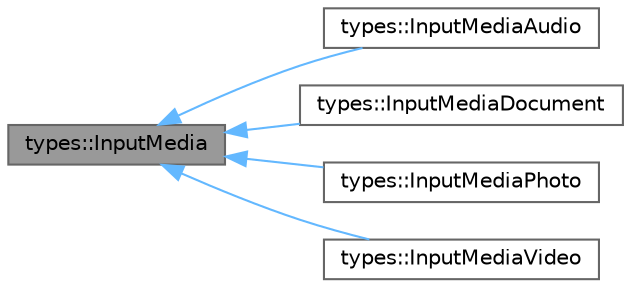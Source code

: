 digraph "types::InputMedia"
{
 // LATEX_PDF_SIZE
  bgcolor="transparent";
  edge [fontname=Helvetica,fontsize=10,labelfontname=Helvetica,labelfontsize=10];
  node [fontname=Helvetica,fontsize=10,shape=box,height=0.2,width=0.4];
  rankdir="LR";
  Node1 [id="Node000001",label="types::InputMedia",height=0.2,width=0.4,color="gray40", fillcolor="grey60", style="filled", fontcolor="black",tooltip="Class represents the content of a media message to be sent."];
  Node1 -> Node2 [id="edge1_Node000001_Node000002",dir="back",color="steelblue1",style="solid",tooltip=" "];
  Node2 [id="Node000002",label="types::InputMediaAudio",height=0.2,width=0.4,color="gray40", fillcolor="white", style="filled",URL="$classtypes_1_1InputMediaAudio.html",tooltip="Class represents an audio to be sent."];
  Node1 -> Node3 [id="edge2_Node000001_Node000003",dir="back",color="steelblue1",style="solid",tooltip=" "];
  Node3 [id="Node000003",label="types::InputMediaDocument",height=0.2,width=0.4,color="gray40", fillcolor="white", style="filled",URL="$classtypes_1_1InputMediaDocument.html",tooltip="Class represents a document to be sent."];
  Node1 -> Node4 [id="edge3_Node000001_Node000004",dir="back",color="steelblue1",style="solid",tooltip=" "];
  Node4 [id="Node000004",label="types::InputMediaPhoto",height=0.2,width=0.4,color="gray40", fillcolor="white", style="filled",URL="$classtypes_1_1InputMediaPhoto.html",tooltip="Class represents a photo to be sent."];
  Node1 -> Node5 [id="edge4_Node000001_Node000005",dir="back",color="steelblue1",style="solid",tooltip=" "];
  Node5 [id="Node000005",label="types::InputMediaVideo",height=0.2,width=0.4,color="gray40", fillcolor="white", style="filled",URL="$classtypes_1_1InputMediaVideo.html",tooltip="Class represents a video to be sent."];
}
